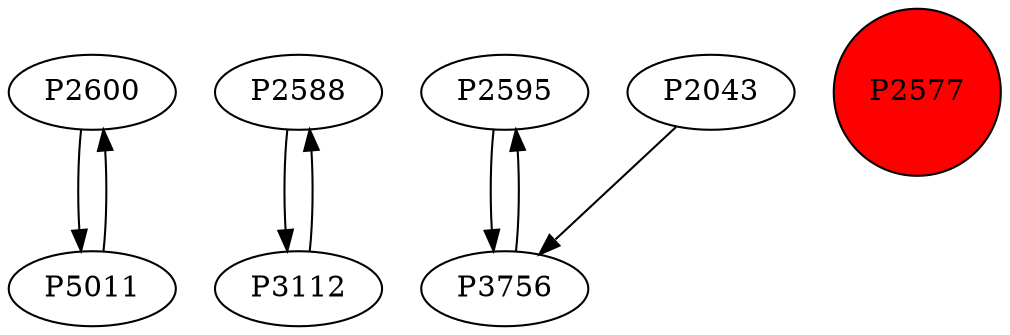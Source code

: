 digraph {
	P2600 -> P5011
	P2588 -> P3112
	P3112 -> P2588
	P2595 -> P3756
	P2043 -> P3756
	P5011 -> P2600
	P3756 -> P2595
	P2577 [shape=circle]
	P2577 [style=filled]
	P2577 [fillcolor=red]
}